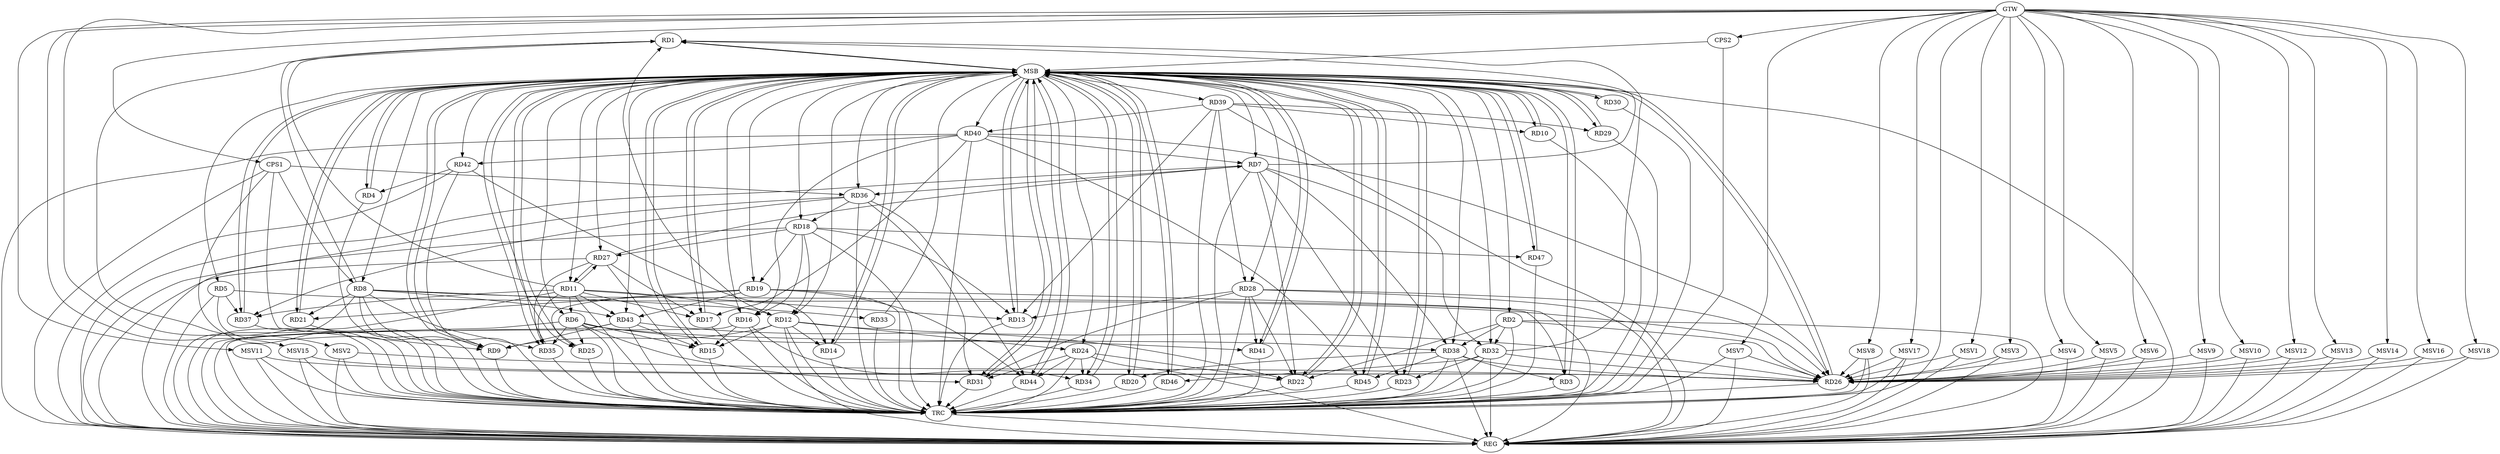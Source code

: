 strict digraph G {
  RD1 [ label="RD1" ];
  RD2 [ label="RD2" ];
  RD3 [ label="RD3" ];
  RD4 [ label="RD4" ];
  RD5 [ label="RD5" ];
  RD6 [ label="RD6" ];
  RD7 [ label="RD7" ];
  RD8 [ label="RD8" ];
  RD9 [ label="RD9" ];
  RD10 [ label="RD10" ];
  RD11 [ label="RD11" ];
  RD12 [ label="RD12" ];
  RD13 [ label="RD13" ];
  RD14 [ label="RD14" ];
  RD15 [ label="RD15" ];
  RD16 [ label="RD16" ];
  RD17 [ label="RD17" ];
  RD18 [ label="RD18" ];
  RD19 [ label="RD19" ];
  RD20 [ label="RD20" ];
  RD21 [ label="RD21" ];
  RD22 [ label="RD22" ];
  RD23 [ label="RD23" ];
  RD24 [ label="RD24" ];
  RD25 [ label="RD25" ];
  RD26 [ label="RD26" ];
  RD27 [ label="RD27" ];
  RD28 [ label="RD28" ];
  RD29 [ label="RD29" ];
  RD30 [ label="RD30" ];
  RD31 [ label="RD31" ];
  RD32 [ label="RD32" ];
  RD33 [ label="RD33" ];
  RD34 [ label="RD34" ];
  RD35 [ label="RD35" ];
  RD36 [ label="RD36" ];
  RD37 [ label="RD37" ];
  RD38 [ label="RD38" ];
  RD39 [ label="RD39" ];
  RD40 [ label="RD40" ];
  RD41 [ label="RD41" ];
  RD42 [ label="RD42" ];
  RD43 [ label="RD43" ];
  RD44 [ label="RD44" ];
  RD45 [ label="RD45" ];
  RD46 [ label="RD46" ];
  RD47 [ label="RD47" ];
  CPS1 [ label="CPS1" ];
  CPS2 [ label="CPS2" ];
  GTW [ label="GTW" ];
  REG [ label="REG" ];
  MSB [ label="MSB" ];
  TRC [ label="TRC" ];
  MSV1 [ label="MSV1" ];
  MSV2 [ label="MSV2" ];
  MSV3 [ label="MSV3" ];
  MSV4 [ label="MSV4" ];
  MSV5 [ label="MSV5" ];
  MSV6 [ label="MSV6" ];
  MSV7 [ label="MSV7" ];
  MSV8 [ label="MSV8" ];
  MSV9 [ label="MSV9" ];
  MSV10 [ label="MSV10" ];
  MSV11 [ label="MSV11" ];
  MSV12 [ label="MSV12" ];
  MSV13 [ label="MSV13" ];
  MSV14 [ label="MSV14" ];
  MSV15 [ label="MSV15" ];
  MSV16 [ label="MSV16" ];
  MSV17 [ label="MSV17" ];
  MSV18 [ label="MSV18" ];
  RD7 -> RD1;
  RD8 -> RD1;
  RD11 -> RD1;
  RD12 -> RD1;
  RD32 -> RD1;
  RD2 -> RD22;
  RD2 -> RD26;
  RD2 -> RD32;
  RD2 -> RD38;
  RD8 -> RD3;
  RD38 -> RD3;
  RD42 -> RD4;
  RD5 -> RD26;
  RD5 -> RD37;
  RD11 -> RD6;
  RD6 -> RD15;
  RD6 -> RD25;
  RD6 -> RD31;
  RD6 -> RD35;
  RD6 -> RD38;
  RD6 -> RD41;
  RD7 -> RD22;
  RD7 -> RD23;
  RD27 -> RD7;
  RD7 -> RD32;
  RD7 -> RD36;
  RD7 -> RD38;
  RD40 -> RD7;
  RD8 -> RD9;
  RD8 -> RD21;
  RD8 -> RD33;
  RD8 -> RD35;
  RD8 -> RD43;
  RD12 -> RD9;
  RD43 -> RD9;
  RD39 -> RD10;
  RD11 -> RD12;
  RD11 -> RD13;
  RD11 -> RD17;
  RD11 -> RD27;
  RD27 -> RD11;
  RD11 -> RD35;
  RD11 -> RD37;
  RD11 -> RD43;
  RD12 -> RD14;
  RD12 -> RD15;
  RD18 -> RD12;
  RD12 -> RD24;
  RD12 -> RD26;
  RD18 -> RD13;
  RD28 -> RD13;
  RD39 -> RD13;
  RD42 -> RD14;
  RD16 -> RD15;
  RD43 -> RD15;
  RD18 -> RD16;
  RD16 -> RD34;
  RD40 -> RD16;
  RD27 -> RD17;
  RD40 -> RD17;
  RD18 -> RD19;
  RD18 -> RD27;
  RD36 -> RD18;
  RD18 -> RD47;
  RD19 -> RD21;
  RD19 -> RD25;
  RD19 -> RD43;
  RD19 -> RD44;
  RD38 -> RD20;
  RD24 -> RD22;
  RD28 -> RD22;
  RD43 -> RD22;
  RD32 -> RD23;
  RD24 -> RD31;
  RD24 -> RD34;
  RD24 -> RD44;
  RD28 -> RD26;
  RD32 -> RD26;
  RD38 -> RD26;
  RD40 -> RD26;
  RD27 -> RD35;
  RD28 -> RD31;
  RD39 -> RD28;
  RD28 -> RD41;
  RD39 -> RD29;
  RD36 -> RD31;
  RD32 -> RD46;
  RD36 -> RD37;
  RD36 -> RD44;
  RD38 -> RD45;
  RD39 -> RD40;
  RD40 -> RD42;
  RD40 -> RD45;
  CPS1 -> RD36;
  CPS1 -> RD9;
  CPS1 -> RD8;
  GTW -> CPS1;
  GTW -> CPS2;
  RD2 -> REG;
  RD5 -> REG;
  RD6 -> REG;
  RD7 -> REG;
  RD8 -> REG;
  RD11 -> REG;
  RD12 -> REG;
  RD16 -> REG;
  RD18 -> REG;
  RD19 -> REG;
  RD24 -> REG;
  RD27 -> REG;
  RD28 -> REG;
  RD32 -> REG;
  RD36 -> REG;
  RD38 -> REG;
  RD39 -> REG;
  RD40 -> REG;
  RD42 -> REG;
  RD43 -> REG;
  CPS1 -> REG;
  RD1 -> MSB;
  MSB -> RD14;
  MSB -> RD37;
  MSB -> RD40;
  MSB -> REG;
  RD3 -> MSB;
  MSB -> RD15;
  MSB -> RD20;
  MSB -> RD25;
  RD4 -> MSB;
  MSB -> RD3;
  MSB -> RD9;
  MSB -> RD17;
  MSB -> RD18;
  MSB -> RD36;
  RD9 -> MSB;
  MSB -> RD29;
  MSB -> RD39;
  MSB -> RD44;
  RD10 -> MSB;
  MSB -> RD19;
  MSB -> RD30;
  RD13 -> MSB;
  MSB -> RD10;
  MSB -> RD11;
  MSB -> RD16;
  MSB -> RD42;
  RD14 -> MSB;
  MSB -> RD5;
  MSB -> RD45;
  RD15 -> MSB;
  MSB -> RD22;
  MSB -> RD23;
  RD17 -> MSB;
  MSB -> RD8;
  MSB -> RD24;
  MSB -> RD27;
  MSB -> RD34;
  MSB -> RD38;
  RD20 -> MSB;
  MSB -> RD26;
  MSB -> RD32;
  MSB -> RD46;
  RD21 -> MSB;
  MSB -> RD41;
  RD22 -> MSB;
  MSB -> RD47;
  RD23 -> MSB;
  MSB -> RD4;
  MSB -> RD12;
  RD25 -> MSB;
  MSB -> RD7;
  MSB -> RD43;
  RD26 -> MSB;
  MSB -> RD31;
  RD29 -> MSB;
  RD30 -> MSB;
  MSB -> RD13;
  MSB -> RD35;
  RD31 -> MSB;
  RD33 -> MSB;
  MSB -> RD1;
  RD34 -> MSB;
  RD35 -> MSB;
  RD37 -> MSB;
  RD41 -> MSB;
  MSB -> RD2;
  MSB -> RD6;
  MSB -> RD21;
  RD44 -> MSB;
  RD45 -> MSB;
  RD46 -> MSB;
  RD47 -> MSB;
  CPS2 -> MSB;
  MSB -> RD28;
  RD1 -> TRC;
  RD2 -> TRC;
  RD3 -> TRC;
  RD4 -> TRC;
  RD5 -> TRC;
  RD6 -> TRC;
  RD7 -> TRC;
  RD8 -> TRC;
  RD9 -> TRC;
  RD10 -> TRC;
  RD11 -> TRC;
  RD12 -> TRC;
  RD13 -> TRC;
  RD14 -> TRC;
  RD15 -> TRC;
  RD16 -> TRC;
  RD17 -> TRC;
  RD18 -> TRC;
  RD19 -> TRC;
  RD20 -> TRC;
  RD21 -> TRC;
  RD22 -> TRC;
  RD23 -> TRC;
  RD24 -> TRC;
  RD25 -> TRC;
  RD26 -> TRC;
  RD27 -> TRC;
  RD28 -> TRC;
  RD29 -> TRC;
  RD30 -> TRC;
  RD31 -> TRC;
  RD32 -> TRC;
  RD33 -> TRC;
  RD34 -> TRC;
  RD35 -> TRC;
  RD36 -> TRC;
  RD37 -> TRC;
  RD38 -> TRC;
  RD39 -> TRC;
  RD40 -> TRC;
  RD41 -> TRC;
  RD42 -> TRC;
  RD43 -> TRC;
  RD44 -> TRC;
  RD45 -> TRC;
  RD46 -> TRC;
  RD47 -> TRC;
  CPS1 -> TRC;
  CPS2 -> TRC;
  GTW -> TRC;
  TRC -> REG;
  MSV1 -> RD26;
  GTW -> MSV1;
  MSV1 -> REG;
  MSV2 -> RD26;
  GTW -> MSV2;
  MSV2 -> REG;
  MSV2 -> TRC;
  MSV3 -> RD26;
  GTW -> MSV3;
  MSV3 -> REG;
  MSV4 -> RD26;
  GTW -> MSV4;
  MSV4 -> REG;
  MSV5 -> RD26;
  MSV6 -> RD26;
  GTW -> MSV5;
  MSV5 -> REG;
  GTW -> MSV6;
  MSV6 -> REG;
  MSV7 -> RD26;
  GTW -> MSV7;
  MSV7 -> REG;
  MSV7 -> TRC;
  MSV8 -> RD26;
  MSV9 -> RD26;
  MSV10 -> RD26;
  GTW -> MSV8;
  MSV8 -> REG;
  MSV8 -> TRC;
  GTW -> MSV9;
  MSV9 -> REG;
  GTW -> MSV10;
  MSV10 -> REG;
  MSV11 -> RD26;
  MSV12 -> RD26;
  MSV13 -> RD26;
  GTW -> MSV11;
  MSV11 -> REG;
  MSV11 -> TRC;
  GTW -> MSV12;
  MSV12 -> REG;
  GTW -> MSV13;
  MSV13 -> REG;
  MSV14 -> RD26;
  MSV15 -> RD26;
  GTW -> MSV14;
  MSV14 -> REG;
  GTW -> MSV15;
  MSV15 -> REG;
  MSV15 -> TRC;
  MSV16 -> RD26;
  GTW -> MSV16;
  MSV16 -> REG;
  MSV17 -> RD26;
  MSV18 -> RD26;
  GTW -> MSV17;
  MSV17 -> REG;
  MSV17 -> TRC;
  GTW -> MSV18;
  MSV18 -> REG;
}
